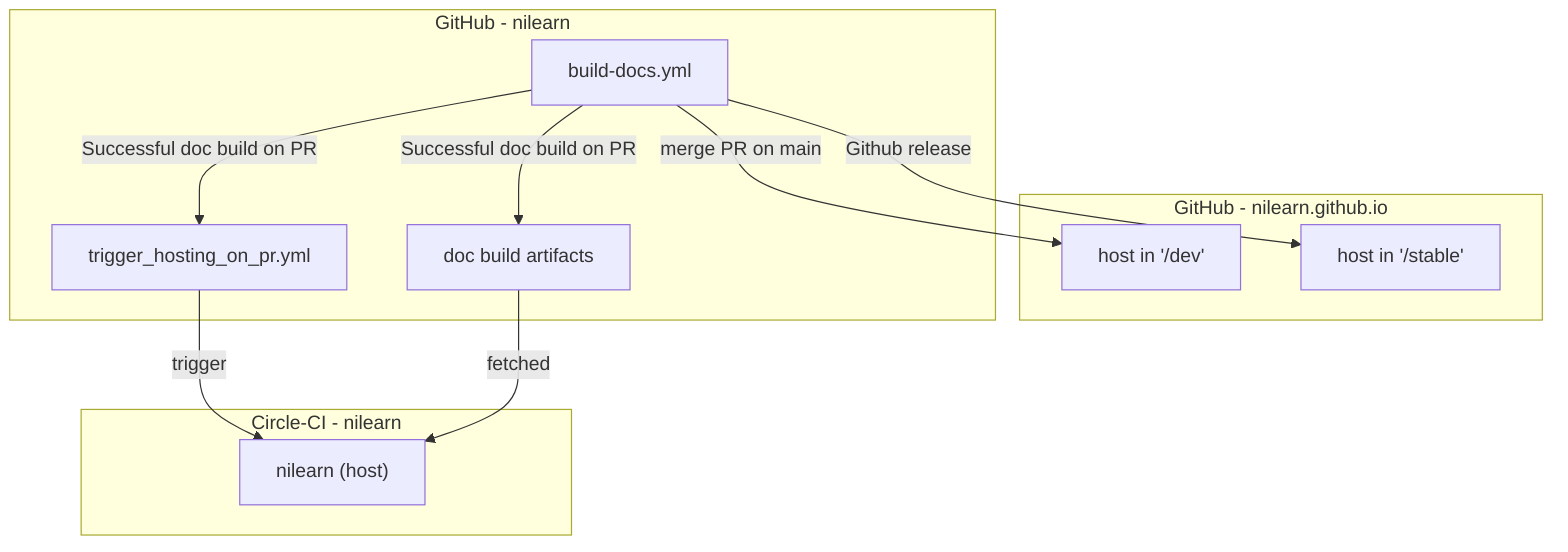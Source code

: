 flowchart TD
    subgraph Circle-CI - nilearn
    nilearn_CCI["nilearn (host)"]
    end

    subgraph GitHub - nilearn.github.io
    nilearn_doc_dev[host in '/dev']
    nilearn_doc_stable[host in '/stable']
    end

    subgraph GitHub - nilearn
    DocumentationBuilder["build-docs.yml"]
    trigger_hosting["trigger_hosting_on_pr.yml"]
    artifacts["doc build artifacts"]
    end

    DocumentationBuilder -- merge PR on main --> nilearn_doc_dev
    DocumentationBuilder -- Github release --> nilearn_doc_stable
    DocumentationBuilder -- Successful doc build on PR --> trigger_hosting & artifacts
    trigger_hosting -- trigger --> nilearn_CCI
    artifacts -- fetched --> nilearn_CCI